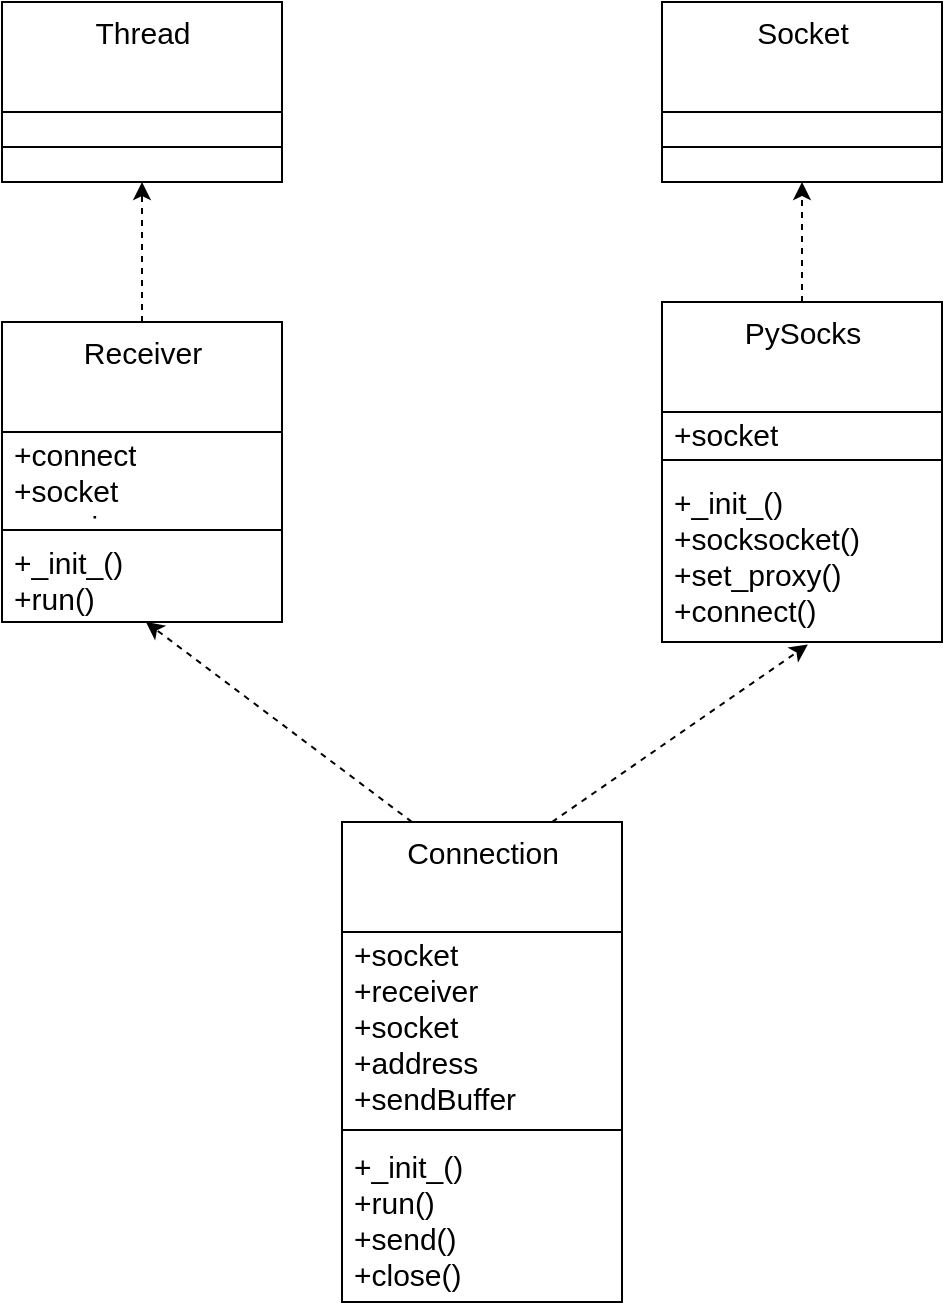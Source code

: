 <mxfile version="14.6.12" type="github">
  <diagram id="JrLPq6aLx8iwGMVOnVq6" name="Page-1">
    <mxGraphModel dx="901" dy="1758" grid="1" gridSize="10" guides="1" tooltips="1" connect="1" arrows="1" fold="1" page="1" pageScale="1" pageWidth="827" pageHeight="1169" math="0" shadow="0">
      <root>
        <mxCell id="0" />
        <mxCell id="1" parent="0" />
        <mxCell id="F_uV41G3jA1fjsgEkq_C-51" style="edgeStyle=none;rounded=0;orthogonalLoop=1;jettySize=auto;html=1;entryX=0.5;entryY=1;entryDx=0;entryDy=0;dashed=1;fontSize=15;" edge="1" parent="1" source="F_uV41G3jA1fjsgEkq_C-9" target="F_uV41G3jA1fjsgEkq_C-32">
          <mxGeometry relative="1" as="geometry" />
        </mxCell>
        <mxCell id="F_uV41G3jA1fjsgEkq_C-9" value="Receiver" style="swimlane;fontStyle=0;align=center;verticalAlign=top;childLayout=stackLayout;horizontal=1;startSize=55;horizontalStack=0;resizeParent=1;resizeParentMax=0;resizeLast=0;collapsible=0;marginBottom=0;html=1;fontSize=15;" vertex="1" parent="1">
          <mxGeometry x="90" y="120" width="140" height="150" as="geometry" />
        </mxCell>
        <mxCell id="F_uV41G3jA1fjsgEkq_C-11" value="+connect&lt;br style=&quot;font-size: 15px;&quot;&gt;+socket&lt;br style=&quot;font-size: 15px;&quot;&gt;+running" style="text;html=1;strokeColor=none;fillColor=none;align=left;verticalAlign=middle;spacingLeft=4;spacingRight=4;overflow=hidden;rotatable=0;points=[[0,0.5],[1,0.5]];portConstraint=eastwest;fontSize=15;" vertex="1" parent="F_uV41G3jA1fjsgEkq_C-9">
          <mxGeometry y="55" width="140" height="45" as="geometry" />
        </mxCell>
        <mxCell id="F_uV41G3jA1fjsgEkq_C-14" value="" style="line;strokeWidth=1;fillColor=none;align=left;verticalAlign=middle;spacingTop=-1;spacingLeft=3;spacingRight=3;rotatable=0;labelPosition=right;points=[];portConstraint=eastwest;fontSize=15;" vertex="1" parent="F_uV41G3jA1fjsgEkq_C-9">
          <mxGeometry y="100" width="140" height="8" as="geometry" />
        </mxCell>
        <mxCell id="F_uV41G3jA1fjsgEkq_C-16" value="+_init_()&lt;br style=&quot;font-size: 15px;&quot;&gt;+run()" style="text;html=1;strokeColor=none;fillColor=none;align=left;verticalAlign=middle;spacingLeft=4;spacingRight=4;overflow=hidden;rotatable=0;points=[[0,0.5],[1,0.5]];portConstraint=eastwest;fontSize=15;" vertex="1" parent="F_uV41G3jA1fjsgEkq_C-9">
          <mxGeometry y="108" width="140" height="42" as="geometry" />
        </mxCell>
        <mxCell id="F_uV41G3jA1fjsgEkq_C-52" style="edgeStyle=none;rounded=0;orthogonalLoop=1;jettySize=auto;html=1;dashed=1;fontSize=15;" edge="1" parent="1" source="F_uV41G3jA1fjsgEkq_C-17" target="F_uV41G3jA1fjsgEkq_C-50">
          <mxGeometry relative="1" as="geometry" />
        </mxCell>
        <mxCell id="F_uV41G3jA1fjsgEkq_C-17" value="PySocks" style="swimlane;fontStyle=0;align=center;verticalAlign=top;childLayout=stackLayout;horizontal=1;startSize=55;horizontalStack=0;resizeParent=1;resizeParentMax=0;resizeLast=0;collapsible=0;marginBottom=0;html=1;fontSize=15;" vertex="1" parent="1">
          <mxGeometry x="420" y="110" width="140" height="170" as="geometry" />
        </mxCell>
        <mxCell id="F_uV41G3jA1fjsgEkq_C-18" value="+socket" style="text;html=1;strokeColor=none;fillColor=none;align=left;verticalAlign=middle;spacingLeft=4;spacingRight=4;overflow=hidden;rotatable=0;points=[[0,0.5],[1,0.5]];portConstraint=eastwest;fontSize=15;" vertex="1" parent="F_uV41G3jA1fjsgEkq_C-17">
          <mxGeometry y="55" width="140" height="20" as="geometry" />
        </mxCell>
        <mxCell id="F_uV41G3jA1fjsgEkq_C-19" value="" style="line;strokeWidth=1;fillColor=none;align=left;verticalAlign=middle;spacingTop=-1;spacingLeft=3;spacingRight=3;rotatable=0;labelPosition=right;points=[];portConstraint=eastwest;fontSize=15;" vertex="1" parent="F_uV41G3jA1fjsgEkq_C-17">
          <mxGeometry y="75" width="140" height="8" as="geometry" />
        </mxCell>
        <mxCell id="F_uV41G3jA1fjsgEkq_C-21" value="&lt;span style=&quot;text-align: center; font-size: 15px;&quot;&gt;+_init_()&lt;/span&gt;&lt;br style=&quot;font-size: 15px;&quot;&gt;+socksocket()&lt;br style=&quot;font-size: 15px;&quot;&gt;+set_proxy()&lt;br style=&quot;font-size: 15px;&quot;&gt;+connect()" style="text;html=1;strokeColor=none;fillColor=none;align=left;verticalAlign=middle;spacingLeft=4;spacingRight=4;overflow=hidden;rotatable=0;points=[[0,0.5],[1,0.5]];portConstraint=eastwest;fontSize=15;" vertex="1" parent="F_uV41G3jA1fjsgEkq_C-17">
          <mxGeometry y="83" width="140" height="87" as="geometry" />
        </mxCell>
        <mxCell id="F_uV41G3jA1fjsgEkq_C-30" style="rounded=0;orthogonalLoop=1;jettySize=auto;html=1;exitX=0.25;exitY=0;exitDx=0;exitDy=0;entryX=0.514;entryY=1;entryDx=0;entryDy=0;entryPerimeter=0;dashed=1;fontSize=15;" edge="1" parent="1" source="F_uV41G3jA1fjsgEkq_C-22" target="F_uV41G3jA1fjsgEkq_C-16">
          <mxGeometry relative="1" as="geometry" />
        </mxCell>
        <mxCell id="F_uV41G3jA1fjsgEkq_C-31" style="edgeStyle=none;rounded=0;orthogonalLoop=1;jettySize=auto;html=1;exitX=0.75;exitY=0;exitDx=0;exitDy=0;entryX=0.521;entryY=1.015;entryDx=0;entryDy=0;entryPerimeter=0;dashed=1;fontSize=15;" edge="1" parent="1" source="F_uV41G3jA1fjsgEkq_C-22" target="F_uV41G3jA1fjsgEkq_C-21">
          <mxGeometry relative="1" as="geometry" />
        </mxCell>
        <mxCell id="F_uV41G3jA1fjsgEkq_C-22" value="Connection" style="swimlane;fontStyle=0;align=center;verticalAlign=top;childLayout=stackLayout;horizontal=1;startSize=55;horizontalStack=0;resizeParent=1;resizeParentMax=0;resizeLast=0;collapsible=0;marginBottom=0;html=1;fontSize=15;" vertex="1" parent="1">
          <mxGeometry x="260" y="370" width="140" height="240" as="geometry" />
        </mxCell>
        <mxCell id="F_uV41G3jA1fjsgEkq_C-24" value="+socket&lt;br style=&quot;font-size: 15px;&quot;&gt;+receiver&lt;br style=&quot;font-size: 15px;&quot;&gt;+socket&lt;br style=&quot;font-size: 15px;&quot;&gt;+address&lt;br style=&quot;font-size: 15px;&quot;&gt;+sendBuffer&lt;br style=&quot;font-size: 15px;&quot;&gt;+running" style="text;html=1;strokeColor=none;fillColor=none;align=left;verticalAlign=middle;spacingLeft=4;spacingRight=4;overflow=hidden;rotatable=0;points=[[0,0.5],[1,0.5]];portConstraint=eastwest;fontSize=15;" vertex="1" parent="F_uV41G3jA1fjsgEkq_C-22">
          <mxGeometry y="55" width="140" height="95" as="geometry" />
        </mxCell>
        <mxCell id="F_uV41G3jA1fjsgEkq_C-27" value="" style="line;strokeWidth=1;fillColor=none;align=left;verticalAlign=middle;spacingTop=-1;spacingLeft=3;spacingRight=3;rotatable=0;labelPosition=right;points=[];portConstraint=eastwest;fontSize=15;" vertex="1" parent="F_uV41G3jA1fjsgEkq_C-22">
          <mxGeometry y="150" width="140" height="8" as="geometry" />
        </mxCell>
        <mxCell id="F_uV41G3jA1fjsgEkq_C-29" value="+_init_()&lt;br style=&quot;font-size: 15px;&quot;&gt;+run()&lt;br style=&quot;font-size: 15px;&quot;&gt;+send()&lt;br style=&quot;font-size: 15px;&quot;&gt;+close()" style="text;html=1;strokeColor=none;fillColor=none;align=left;verticalAlign=middle;spacingLeft=4;spacingRight=4;overflow=hidden;rotatable=0;points=[[0,0.5],[1,0.5]];portConstraint=eastwest;fontSize=15;" vertex="1" parent="F_uV41G3jA1fjsgEkq_C-22">
          <mxGeometry y="158" width="140" height="82" as="geometry" />
        </mxCell>
        <mxCell id="F_uV41G3jA1fjsgEkq_C-32" value="Thread" style="swimlane;fontStyle=0;align=center;verticalAlign=top;childLayout=stackLayout;horizontal=1;startSize=55;horizontalStack=0;resizeParent=1;resizeParentMax=0;resizeLast=0;collapsible=0;marginBottom=0;html=1;fontSize=15;" vertex="1" parent="1">
          <mxGeometry x="90" y="-40" width="140" height="90" as="geometry" />
        </mxCell>
        <mxCell id="F_uV41G3jA1fjsgEkq_C-37" value="" style="line;strokeWidth=1;fillColor=none;align=left;verticalAlign=middle;spacingTop=-1;spacingLeft=3;spacingRight=3;rotatable=0;labelPosition=right;points=[];portConstraint=eastwest;" vertex="1" parent="F_uV41G3jA1fjsgEkq_C-32">
          <mxGeometry y="55" width="140" height="35" as="geometry" />
        </mxCell>
        <mxCell id="F_uV41G3jA1fjsgEkq_C-49" value="Socket" style="swimlane;fontStyle=0;align=center;verticalAlign=top;childLayout=stackLayout;horizontal=1;startSize=55;horizontalStack=0;resizeParent=1;resizeParentMax=0;resizeLast=0;collapsible=0;marginBottom=0;html=1;fontSize=15;" vertex="1" parent="1">
          <mxGeometry x="420" y="-40" width="140" height="90" as="geometry" />
        </mxCell>
        <mxCell id="F_uV41G3jA1fjsgEkq_C-50" value="" style="line;strokeWidth=1;fillColor=none;align=left;verticalAlign=middle;spacingTop=-1;spacingLeft=3;spacingRight=3;rotatable=0;labelPosition=right;points=[];portConstraint=eastwest;" vertex="1" parent="F_uV41G3jA1fjsgEkq_C-49">
          <mxGeometry y="55" width="140" height="35" as="geometry" />
        </mxCell>
      </root>
    </mxGraphModel>
  </diagram>
</mxfile>
